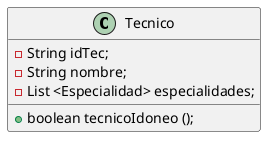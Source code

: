 @startuml
Class Tecnico {
    -String idTec;
    -String nombre;
    -List <Especialidad> especialidades;
+boolean tecnicoIdoneo ();
}
@enduml